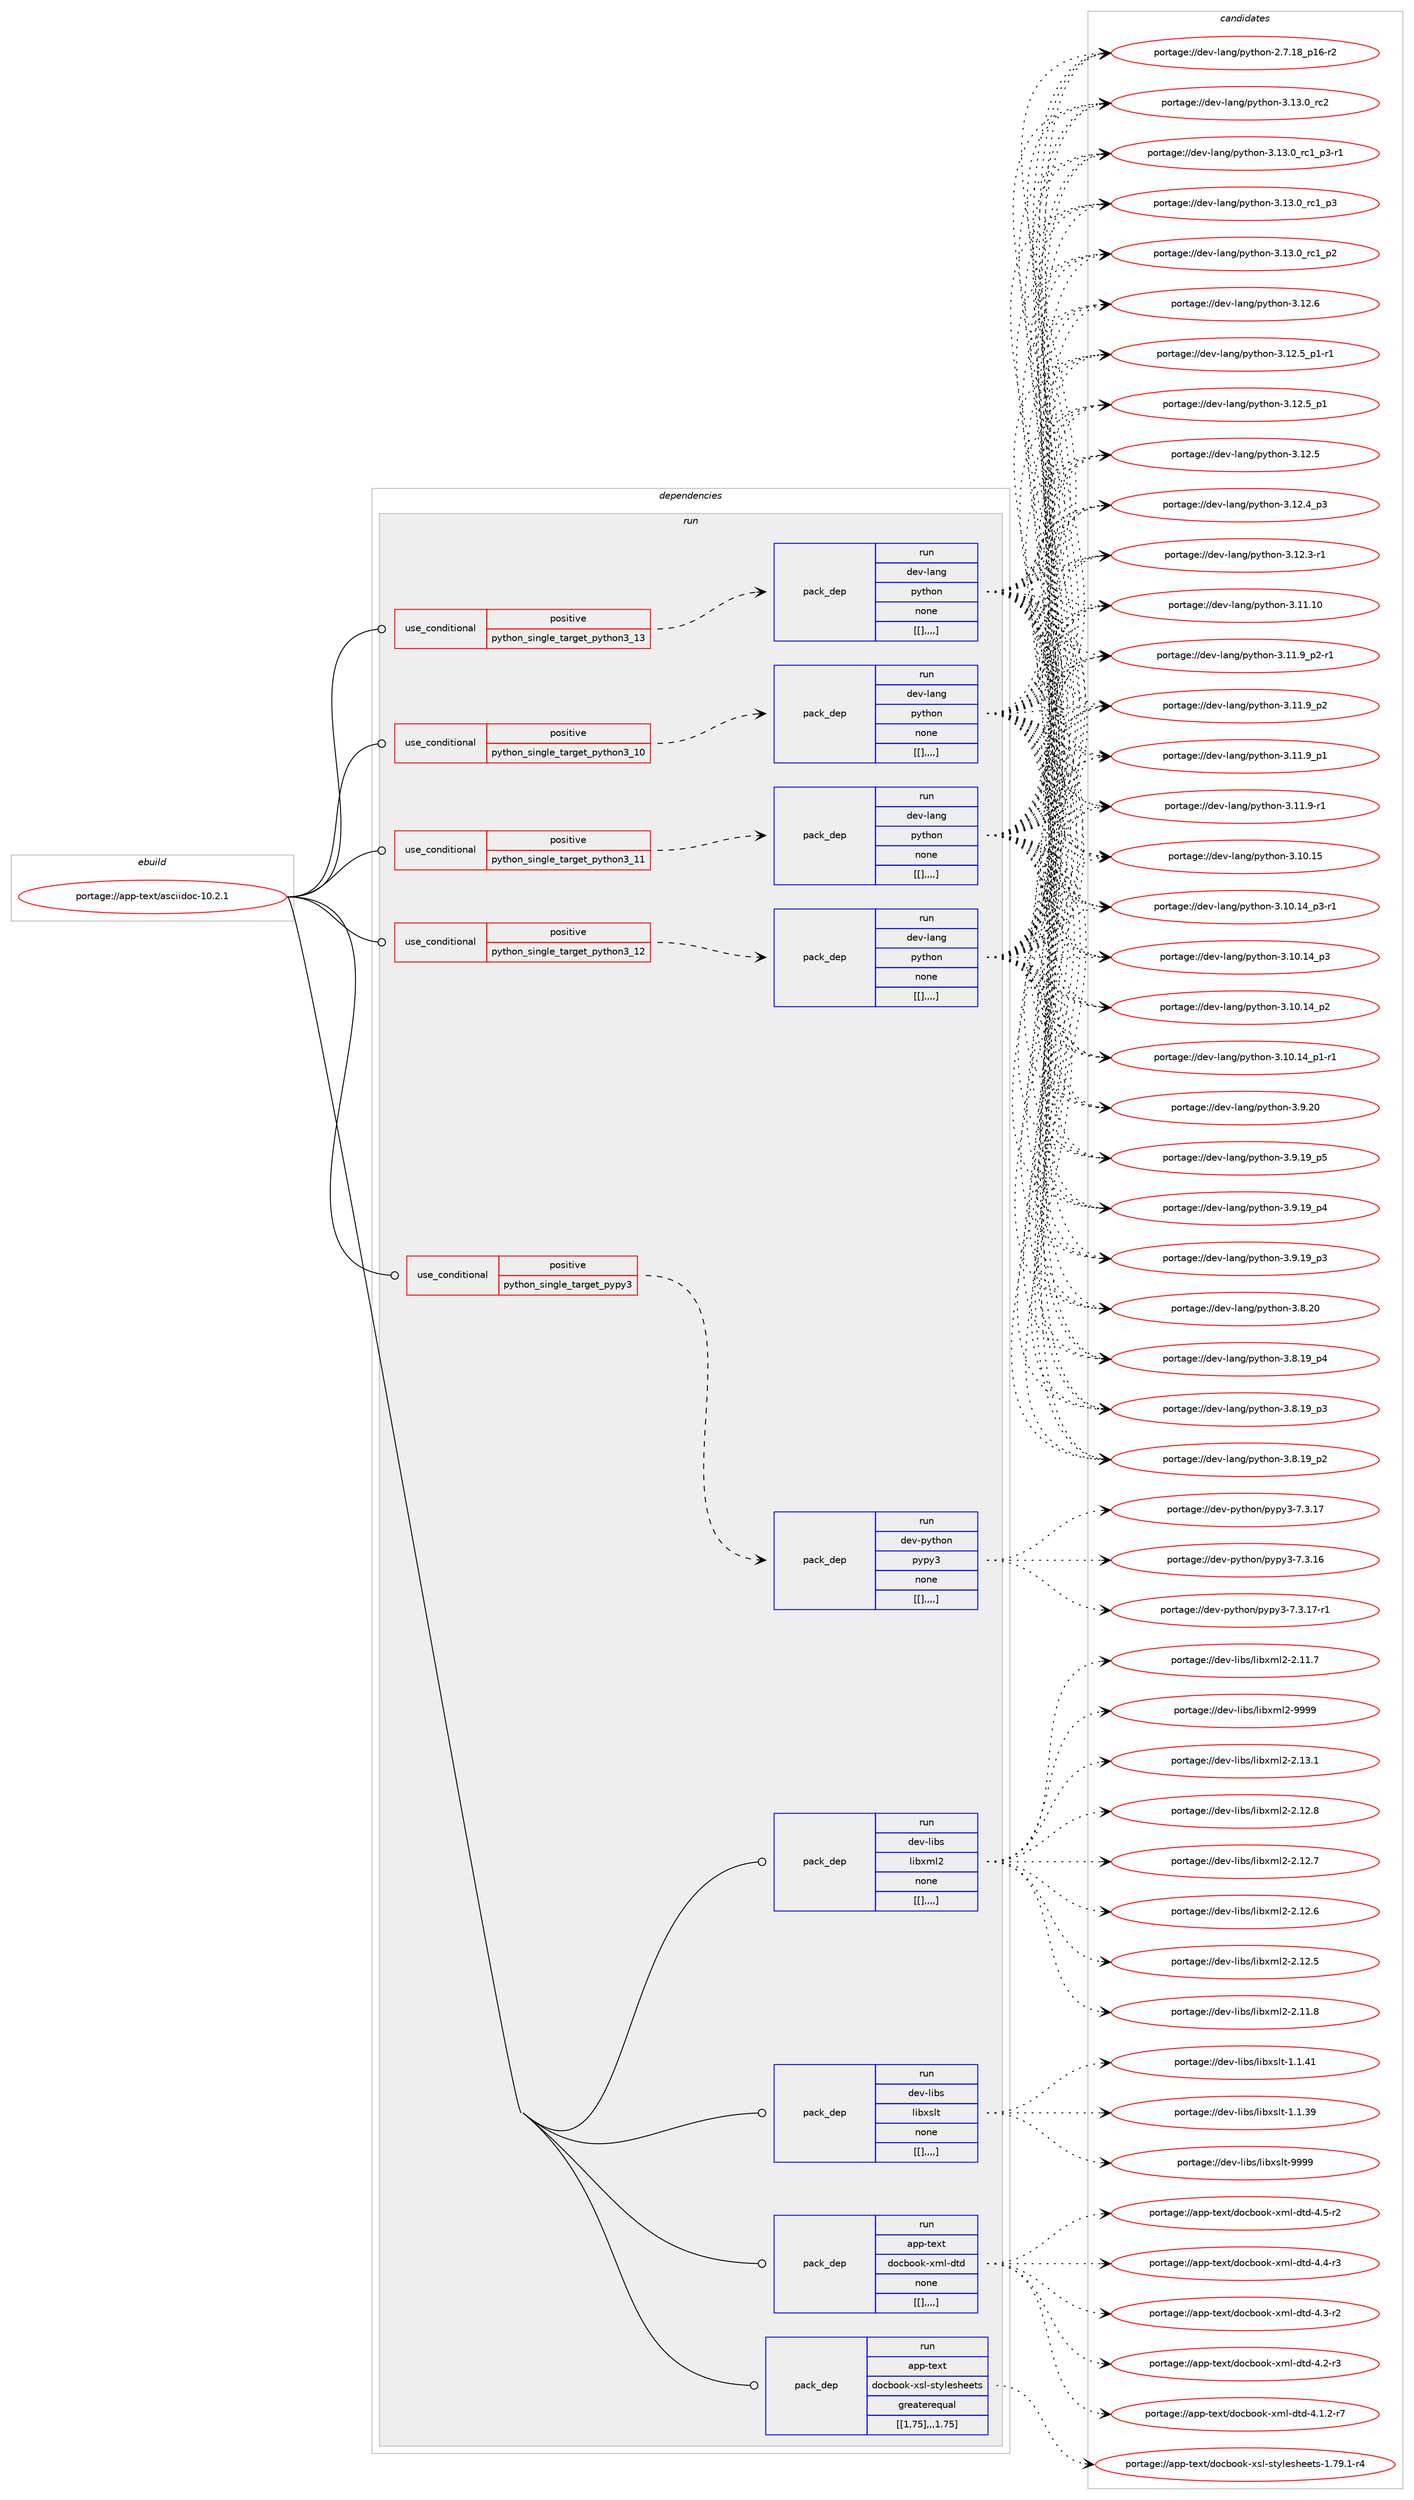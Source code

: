 digraph prolog {

# *************
# Graph options
# *************

newrank=true;
concentrate=true;
compound=true;
graph [rankdir=LR,fontname=Helvetica,fontsize=10,ranksep=1.5];#, ranksep=2.5, nodesep=0.2];
edge  [arrowhead=vee];
node  [fontname=Helvetica,fontsize=10];

# **********
# The ebuild
# **********

subgraph cluster_leftcol {
color=gray;
label=<<i>ebuild</i>>;
id [label="portage://app-text/asciidoc-10.2.1", color=red, width=4, href="../app-text/asciidoc-10.2.1.svg"];
}

# ****************
# The dependencies
# ****************

subgraph cluster_midcol {
color=gray;
label=<<i>dependencies</i>>;
subgraph cluster_compile {
fillcolor="#eeeeee";
style=filled;
label=<<i>compile</i>>;
}
subgraph cluster_compileandrun {
fillcolor="#eeeeee";
style=filled;
label=<<i>compile and run</i>>;
}
subgraph cluster_run {
fillcolor="#eeeeee";
style=filled;
label=<<i>run</i>>;
subgraph cond14728 {
dependency53007 [label=<<TABLE BORDER="0" CELLBORDER="1" CELLSPACING="0" CELLPADDING="4"><TR><TD ROWSPAN="3" CELLPADDING="10">use_conditional</TD></TR><TR><TD>positive</TD></TR><TR><TD>python_single_target_pypy3</TD></TR></TABLE>>, shape=none, color=red];
subgraph pack37796 {
dependency53008 [label=<<TABLE BORDER="0" CELLBORDER="1" CELLSPACING="0" CELLPADDING="4" WIDTH="220"><TR><TD ROWSPAN="6" CELLPADDING="30">pack_dep</TD></TR><TR><TD WIDTH="110">run</TD></TR><TR><TD>dev-python</TD></TR><TR><TD>pypy3</TD></TR><TR><TD>none</TD></TR><TR><TD>[[],,,,]</TD></TR></TABLE>>, shape=none, color=blue];
}
dependency53007:e -> dependency53008:w [weight=20,style="dashed",arrowhead="vee"];
}
id:e -> dependency53007:w [weight=20,style="solid",arrowhead="odot"];
subgraph cond14729 {
dependency53009 [label=<<TABLE BORDER="0" CELLBORDER="1" CELLSPACING="0" CELLPADDING="4"><TR><TD ROWSPAN="3" CELLPADDING="10">use_conditional</TD></TR><TR><TD>positive</TD></TR><TR><TD>python_single_target_python3_10</TD></TR></TABLE>>, shape=none, color=red];
subgraph pack37797 {
dependency53010 [label=<<TABLE BORDER="0" CELLBORDER="1" CELLSPACING="0" CELLPADDING="4" WIDTH="220"><TR><TD ROWSPAN="6" CELLPADDING="30">pack_dep</TD></TR><TR><TD WIDTH="110">run</TD></TR><TR><TD>dev-lang</TD></TR><TR><TD>python</TD></TR><TR><TD>none</TD></TR><TR><TD>[[],,,,]</TD></TR></TABLE>>, shape=none, color=blue];
}
dependency53009:e -> dependency53010:w [weight=20,style="dashed",arrowhead="vee"];
}
id:e -> dependency53009:w [weight=20,style="solid",arrowhead="odot"];
subgraph cond14730 {
dependency53011 [label=<<TABLE BORDER="0" CELLBORDER="1" CELLSPACING="0" CELLPADDING="4"><TR><TD ROWSPAN="3" CELLPADDING="10">use_conditional</TD></TR><TR><TD>positive</TD></TR><TR><TD>python_single_target_python3_11</TD></TR></TABLE>>, shape=none, color=red];
subgraph pack37798 {
dependency53012 [label=<<TABLE BORDER="0" CELLBORDER="1" CELLSPACING="0" CELLPADDING="4" WIDTH="220"><TR><TD ROWSPAN="6" CELLPADDING="30">pack_dep</TD></TR><TR><TD WIDTH="110">run</TD></TR><TR><TD>dev-lang</TD></TR><TR><TD>python</TD></TR><TR><TD>none</TD></TR><TR><TD>[[],,,,]</TD></TR></TABLE>>, shape=none, color=blue];
}
dependency53011:e -> dependency53012:w [weight=20,style="dashed",arrowhead="vee"];
}
id:e -> dependency53011:w [weight=20,style="solid",arrowhead="odot"];
subgraph cond14731 {
dependency53013 [label=<<TABLE BORDER="0" CELLBORDER="1" CELLSPACING="0" CELLPADDING="4"><TR><TD ROWSPAN="3" CELLPADDING="10">use_conditional</TD></TR><TR><TD>positive</TD></TR><TR><TD>python_single_target_python3_12</TD></TR></TABLE>>, shape=none, color=red];
subgraph pack37799 {
dependency53014 [label=<<TABLE BORDER="0" CELLBORDER="1" CELLSPACING="0" CELLPADDING="4" WIDTH="220"><TR><TD ROWSPAN="6" CELLPADDING="30">pack_dep</TD></TR><TR><TD WIDTH="110">run</TD></TR><TR><TD>dev-lang</TD></TR><TR><TD>python</TD></TR><TR><TD>none</TD></TR><TR><TD>[[],,,,]</TD></TR></TABLE>>, shape=none, color=blue];
}
dependency53013:e -> dependency53014:w [weight=20,style="dashed",arrowhead="vee"];
}
id:e -> dependency53013:w [weight=20,style="solid",arrowhead="odot"];
subgraph cond14732 {
dependency53015 [label=<<TABLE BORDER="0" CELLBORDER="1" CELLSPACING="0" CELLPADDING="4"><TR><TD ROWSPAN="3" CELLPADDING="10">use_conditional</TD></TR><TR><TD>positive</TD></TR><TR><TD>python_single_target_python3_13</TD></TR></TABLE>>, shape=none, color=red];
subgraph pack37800 {
dependency53016 [label=<<TABLE BORDER="0" CELLBORDER="1" CELLSPACING="0" CELLPADDING="4" WIDTH="220"><TR><TD ROWSPAN="6" CELLPADDING="30">pack_dep</TD></TR><TR><TD WIDTH="110">run</TD></TR><TR><TD>dev-lang</TD></TR><TR><TD>python</TD></TR><TR><TD>none</TD></TR><TR><TD>[[],,,,]</TD></TR></TABLE>>, shape=none, color=blue];
}
dependency53015:e -> dependency53016:w [weight=20,style="dashed",arrowhead="vee"];
}
id:e -> dependency53015:w [weight=20,style="solid",arrowhead="odot"];
subgraph pack37801 {
dependency53017 [label=<<TABLE BORDER="0" CELLBORDER="1" CELLSPACING="0" CELLPADDING="4" WIDTH="220"><TR><TD ROWSPAN="6" CELLPADDING="30">pack_dep</TD></TR><TR><TD WIDTH="110">run</TD></TR><TR><TD>app-text</TD></TR><TR><TD>docbook-xml-dtd</TD></TR><TR><TD>none</TD></TR><TR><TD>[[],,,,]</TD></TR></TABLE>>, shape=none, color=blue];
}
id:e -> dependency53017:w [weight=20,style="solid",arrowhead="odot"];
subgraph pack37802 {
dependency53018 [label=<<TABLE BORDER="0" CELLBORDER="1" CELLSPACING="0" CELLPADDING="4" WIDTH="220"><TR><TD ROWSPAN="6" CELLPADDING="30">pack_dep</TD></TR><TR><TD WIDTH="110">run</TD></TR><TR><TD>app-text</TD></TR><TR><TD>docbook-xsl-stylesheets</TD></TR><TR><TD>greaterequal</TD></TR><TR><TD>[[1,75],,,1.75]</TD></TR></TABLE>>, shape=none, color=blue];
}
id:e -> dependency53018:w [weight=20,style="solid",arrowhead="odot"];
subgraph pack37803 {
dependency53019 [label=<<TABLE BORDER="0" CELLBORDER="1" CELLSPACING="0" CELLPADDING="4" WIDTH="220"><TR><TD ROWSPAN="6" CELLPADDING="30">pack_dep</TD></TR><TR><TD WIDTH="110">run</TD></TR><TR><TD>dev-libs</TD></TR><TR><TD>libxml2</TD></TR><TR><TD>none</TD></TR><TR><TD>[[],,,,]</TD></TR></TABLE>>, shape=none, color=blue];
}
id:e -> dependency53019:w [weight=20,style="solid",arrowhead="odot"];
subgraph pack37804 {
dependency53020 [label=<<TABLE BORDER="0" CELLBORDER="1" CELLSPACING="0" CELLPADDING="4" WIDTH="220"><TR><TD ROWSPAN="6" CELLPADDING="30">pack_dep</TD></TR><TR><TD WIDTH="110">run</TD></TR><TR><TD>dev-libs</TD></TR><TR><TD>libxslt</TD></TR><TR><TD>none</TD></TR><TR><TD>[[],,,,]</TD></TR></TABLE>>, shape=none, color=blue];
}
id:e -> dependency53020:w [weight=20,style="solid",arrowhead="odot"];
}
}

# **************
# The candidates
# **************

subgraph cluster_choices {
rank=same;
color=gray;
label=<<i>candidates</i>>;

subgraph choice37796 {
color=black;
nodesep=1;
choice100101118451121211161041111104711212111212151455546514649554511449 [label="portage://dev-python/pypy3-7.3.17-r1", color=red, width=4,href="../dev-python/pypy3-7.3.17-r1.svg"];
choice10010111845112121116104111110471121211121215145554651464955 [label="portage://dev-python/pypy3-7.3.17", color=red, width=4,href="../dev-python/pypy3-7.3.17.svg"];
choice10010111845112121116104111110471121211121215145554651464954 [label="portage://dev-python/pypy3-7.3.16", color=red, width=4,href="../dev-python/pypy3-7.3.16.svg"];
dependency53008:e -> choice100101118451121211161041111104711212111212151455546514649554511449:w [style=dotted,weight="100"];
dependency53008:e -> choice10010111845112121116104111110471121211121215145554651464955:w [style=dotted,weight="100"];
dependency53008:e -> choice10010111845112121116104111110471121211121215145554651464954:w [style=dotted,weight="100"];
}
subgraph choice37797 {
color=black;
nodesep=1;
choice10010111845108971101034711212111610411111045514649514648951149950 [label="portage://dev-lang/python-3.13.0_rc2", color=red, width=4,href="../dev-lang/python-3.13.0_rc2.svg"];
choice1001011184510897110103471121211161041111104551464951464895114994995112514511449 [label="portage://dev-lang/python-3.13.0_rc1_p3-r1", color=red, width=4,href="../dev-lang/python-3.13.0_rc1_p3-r1.svg"];
choice100101118451089711010347112121116104111110455146495146489511499499511251 [label="portage://dev-lang/python-3.13.0_rc1_p3", color=red, width=4,href="../dev-lang/python-3.13.0_rc1_p3.svg"];
choice100101118451089711010347112121116104111110455146495146489511499499511250 [label="portage://dev-lang/python-3.13.0_rc1_p2", color=red, width=4,href="../dev-lang/python-3.13.0_rc1_p2.svg"];
choice10010111845108971101034711212111610411111045514649504654 [label="portage://dev-lang/python-3.12.6", color=red, width=4,href="../dev-lang/python-3.12.6.svg"];
choice1001011184510897110103471121211161041111104551464950465395112494511449 [label="portage://dev-lang/python-3.12.5_p1-r1", color=red, width=4,href="../dev-lang/python-3.12.5_p1-r1.svg"];
choice100101118451089711010347112121116104111110455146495046539511249 [label="portage://dev-lang/python-3.12.5_p1", color=red, width=4,href="../dev-lang/python-3.12.5_p1.svg"];
choice10010111845108971101034711212111610411111045514649504653 [label="portage://dev-lang/python-3.12.5", color=red, width=4,href="../dev-lang/python-3.12.5.svg"];
choice100101118451089711010347112121116104111110455146495046529511251 [label="portage://dev-lang/python-3.12.4_p3", color=red, width=4,href="../dev-lang/python-3.12.4_p3.svg"];
choice100101118451089711010347112121116104111110455146495046514511449 [label="portage://dev-lang/python-3.12.3-r1", color=red, width=4,href="../dev-lang/python-3.12.3-r1.svg"];
choice1001011184510897110103471121211161041111104551464949464948 [label="portage://dev-lang/python-3.11.10", color=red, width=4,href="../dev-lang/python-3.11.10.svg"];
choice1001011184510897110103471121211161041111104551464949465795112504511449 [label="portage://dev-lang/python-3.11.9_p2-r1", color=red, width=4,href="../dev-lang/python-3.11.9_p2-r1.svg"];
choice100101118451089711010347112121116104111110455146494946579511250 [label="portage://dev-lang/python-3.11.9_p2", color=red, width=4,href="../dev-lang/python-3.11.9_p2.svg"];
choice100101118451089711010347112121116104111110455146494946579511249 [label="portage://dev-lang/python-3.11.9_p1", color=red, width=4,href="../dev-lang/python-3.11.9_p1.svg"];
choice100101118451089711010347112121116104111110455146494946574511449 [label="portage://dev-lang/python-3.11.9-r1", color=red, width=4,href="../dev-lang/python-3.11.9-r1.svg"];
choice1001011184510897110103471121211161041111104551464948464953 [label="portage://dev-lang/python-3.10.15", color=red, width=4,href="../dev-lang/python-3.10.15.svg"];
choice100101118451089711010347112121116104111110455146494846495295112514511449 [label="portage://dev-lang/python-3.10.14_p3-r1", color=red, width=4,href="../dev-lang/python-3.10.14_p3-r1.svg"];
choice10010111845108971101034711212111610411111045514649484649529511251 [label="portage://dev-lang/python-3.10.14_p3", color=red, width=4,href="../dev-lang/python-3.10.14_p3.svg"];
choice10010111845108971101034711212111610411111045514649484649529511250 [label="portage://dev-lang/python-3.10.14_p2", color=red, width=4,href="../dev-lang/python-3.10.14_p2.svg"];
choice100101118451089711010347112121116104111110455146494846495295112494511449 [label="portage://dev-lang/python-3.10.14_p1-r1", color=red, width=4,href="../dev-lang/python-3.10.14_p1-r1.svg"];
choice10010111845108971101034711212111610411111045514657465048 [label="portage://dev-lang/python-3.9.20", color=red, width=4,href="../dev-lang/python-3.9.20.svg"];
choice100101118451089711010347112121116104111110455146574649579511253 [label="portage://dev-lang/python-3.9.19_p5", color=red, width=4,href="../dev-lang/python-3.9.19_p5.svg"];
choice100101118451089711010347112121116104111110455146574649579511252 [label="portage://dev-lang/python-3.9.19_p4", color=red, width=4,href="../dev-lang/python-3.9.19_p4.svg"];
choice100101118451089711010347112121116104111110455146574649579511251 [label="portage://dev-lang/python-3.9.19_p3", color=red, width=4,href="../dev-lang/python-3.9.19_p3.svg"];
choice10010111845108971101034711212111610411111045514656465048 [label="portage://dev-lang/python-3.8.20", color=red, width=4,href="../dev-lang/python-3.8.20.svg"];
choice100101118451089711010347112121116104111110455146564649579511252 [label="portage://dev-lang/python-3.8.19_p4", color=red, width=4,href="../dev-lang/python-3.8.19_p4.svg"];
choice100101118451089711010347112121116104111110455146564649579511251 [label="portage://dev-lang/python-3.8.19_p3", color=red, width=4,href="../dev-lang/python-3.8.19_p3.svg"];
choice100101118451089711010347112121116104111110455146564649579511250 [label="portage://dev-lang/python-3.8.19_p2", color=red, width=4,href="../dev-lang/python-3.8.19_p2.svg"];
choice100101118451089711010347112121116104111110455046554649569511249544511450 [label="portage://dev-lang/python-2.7.18_p16-r2", color=red, width=4,href="../dev-lang/python-2.7.18_p16-r2.svg"];
dependency53010:e -> choice10010111845108971101034711212111610411111045514649514648951149950:w [style=dotted,weight="100"];
dependency53010:e -> choice1001011184510897110103471121211161041111104551464951464895114994995112514511449:w [style=dotted,weight="100"];
dependency53010:e -> choice100101118451089711010347112121116104111110455146495146489511499499511251:w [style=dotted,weight="100"];
dependency53010:e -> choice100101118451089711010347112121116104111110455146495146489511499499511250:w [style=dotted,weight="100"];
dependency53010:e -> choice10010111845108971101034711212111610411111045514649504654:w [style=dotted,weight="100"];
dependency53010:e -> choice1001011184510897110103471121211161041111104551464950465395112494511449:w [style=dotted,weight="100"];
dependency53010:e -> choice100101118451089711010347112121116104111110455146495046539511249:w [style=dotted,weight="100"];
dependency53010:e -> choice10010111845108971101034711212111610411111045514649504653:w [style=dotted,weight="100"];
dependency53010:e -> choice100101118451089711010347112121116104111110455146495046529511251:w [style=dotted,weight="100"];
dependency53010:e -> choice100101118451089711010347112121116104111110455146495046514511449:w [style=dotted,weight="100"];
dependency53010:e -> choice1001011184510897110103471121211161041111104551464949464948:w [style=dotted,weight="100"];
dependency53010:e -> choice1001011184510897110103471121211161041111104551464949465795112504511449:w [style=dotted,weight="100"];
dependency53010:e -> choice100101118451089711010347112121116104111110455146494946579511250:w [style=dotted,weight="100"];
dependency53010:e -> choice100101118451089711010347112121116104111110455146494946579511249:w [style=dotted,weight="100"];
dependency53010:e -> choice100101118451089711010347112121116104111110455146494946574511449:w [style=dotted,weight="100"];
dependency53010:e -> choice1001011184510897110103471121211161041111104551464948464953:w [style=dotted,weight="100"];
dependency53010:e -> choice100101118451089711010347112121116104111110455146494846495295112514511449:w [style=dotted,weight="100"];
dependency53010:e -> choice10010111845108971101034711212111610411111045514649484649529511251:w [style=dotted,weight="100"];
dependency53010:e -> choice10010111845108971101034711212111610411111045514649484649529511250:w [style=dotted,weight="100"];
dependency53010:e -> choice100101118451089711010347112121116104111110455146494846495295112494511449:w [style=dotted,weight="100"];
dependency53010:e -> choice10010111845108971101034711212111610411111045514657465048:w [style=dotted,weight="100"];
dependency53010:e -> choice100101118451089711010347112121116104111110455146574649579511253:w [style=dotted,weight="100"];
dependency53010:e -> choice100101118451089711010347112121116104111110455146574649579511252:w [style=dotted,weight="100"];
dependency53010:e -> choice100101118451089711010347112121116104111110455146574649579511251:w [style=dotted,weight="100"];
dependency53010:e -> choice10010111845108971101034711212111610411111045514656465048:w [style=dotted,weight="100"];
dependency53010:e -> choice100101118451089711010347112121116104111110455146564649579511252:w [style=dotted,weight="100"];
dependency53010:e -> choice100101118451089711010347112121116104111110455146564649579511251:w [style=dotted,weight="100"];
dependency53010:e -> choice100101118451089711010347112121116104111110455146564649579511250:w [style=dotted,weight="100"];
dependency53010:e -> choice100101118451089711010347112121116104111110455046554649569511249544511450:w [style=dotted,weight="100"];
}
subgraph choice37798 {
color=black;
nodesep=1;
choice10010111845108971101034711212111610411111045514649514648951149950 [label="portage://dev-lang/python-3.13.0_rc2", color=red, width=4,href="../dev-lang/python-3.13.0_rc2.svg"];
choice1001011184510897110103471121211161041111104551464951464895114994995112514511449 [label="portage://dev-lang/python-3.13.0_rc1_p3-r1", color=red, width=4,href="../dev-lang/python-3.13.0_rc1_p3-r1.svg"];
choice100101118451089711010347112121116104111110455146495146489511499499511251 [label="portage://dev-lang/python-3.13.0_rc1_p3", color=red, width=4,href="../dev-lang/python-3.13.0_rc1_p3.svg"];
choice100101118451089711010347112121116104111110455146495146489511499499511250 [label="portage://dev-lang/python-3.13.0_rc1_p2", color=red, width=4,href="../dev-lang/python-3.13.0_rc1_p2.svg"];
choice10010111845108971101034711212111610411111045514649504654 [label="portage://dev-lang/python-3.12.6", color=red, width=4,href="../dev-lang/python-3.12.6.svg"];
choice1001011184510897110103471121211161041111104551464950465395112494511449 [label="portage://dev-lang/python-3.12.5_p1-r1", color=red, width=4,href="../dev-lang/python-3.12.5_p1-r1.svg"];
choice100101118451089711010347112121116104111110455146495046539511249 [label="portage://dev-lang/python-3.12.5_p1", color=red, width=4,href="../dev-lang/python-3.12.5_p1.svg"];
choice10010111845108971101034711212111610411111045514649504653 [label="portage://dev-lang/python-3.12.5", color=red, width=4,href="../dev-lang/python-3.12.5.svg"];
choice100101118451089711010347112121116104111110455146495046529511251 [label="portage://dev-lang/python-3.12.4_p3", color=red, width=4,href="../dev-lang/python-3.12.4_p3.svg"];
choice100101118451089711010347112121116104111110455146495046514511449 [label="portage://dev-lang/python-3.12.3-r1", color=red, width=4,href="../dev-lang/python-3.12.3-r1.svg"];
choice1001011184510897110103471121211161041111104551464949464948 [label="portage://dev-lang/python-3.11.10", color=red, width=4,href="../dev-lang/python-3.11.10.svg"];
choice1001011184510897110103471121211161041111104551464949465795112504511449 [label="portage://dev-lang/python-3.11.9_p2-r1", color=red, width=4,href="../dev-lang/python-3.11.9_p2-r1.svg"];
choice100101118451089711010347112121116104111110455146494946579511250 [label="portage://dev-lang/python-3.11.9_p2", color=red, width=4,href="../dev-lang/python-3.11.9_p2.svg"];
choice100101118451089711010347112121116104111110455146494946579511249 [label="portage://dev-lang/python-3.11.9_p1", color=red, width=4,href="../dev-lang/python-3.11.9_p1.svg"];
choice100101118451089711010347112121116104111110455146494946574511449 [label="portage://dev-lang/python-3.11.9-r1", color=red, width=4,href="../dev-lang/python-3.11.9-r1.svg"];
choice1001011184510897110103471121211161041111104551464948464953 [label="portage://dev-lang/python-3.10.15", color=red, width=4,href="../dev-lang/python-3.10.15.svg"];
choice100101118451089711010347112121116104111110455146494846495295112514511449 [label="portage://dev-lang/python-3.10.14_p3-r1", color=red, width=4,href="../dev-lang/python-3.10.14_p3-r1.svg"];
choice10010111845108971101034711212111610411111045514649484649529511251 [label="portage://dev-lang/python-3.10.14_p3", color=red, width=4,href="../dev-lang/python-3.10.14_p3.svg"];
choice10010111845108971101034711212111610411111045514649484649529511250 [label="portage://dev-lang/python-3.10.14_p2", color=red, width=4,href="../dev-lang/python-3.10.14_p2.svg"];
choice100101118451089711010347112121116104111110455146494846495295112494511449 [label="portage://dev-lang/python-3.10.14_p1-r1", color=red, width=4,href="../dev-lang/python-3.10.14_p1-r1.svg"];
choice10010111845108971101034711212111610411111045514657465048 [label="portage://dev-lang/python-3.9.20", color=red, width=4,href="../dev-lang/python-3.9.20.svg"];
choice100101118451089711010347112121116104111110455146574649579511253 [label="portage://dev-lang/python-3.9.19_p5", color=red, width=4,href="../dev-lang/python-3.9.19_p5.svg"];
choice100101118451089711010347112121116104111110455146574649579511252 [label="portage://dev-lang/python-3.9.19_p4", color=red, width=4,href="../dev-lang/python-3.9.19_p4.svg"];
choice100101118451089711010347112121116104111110455146574649579511251 [label="portage://dev-lang/python-3.9.19_p3", color=red, width=4,href="../dev-lang/python-3.9.19_p3.svg"];
choice10010111845108971101034711212111610411111045514656465048 [label="portage://dev-lang/python-3.8.20", color=red, width=4,href="../dev-lang/python-3.8.20.svg"];
choice100101118451089711010347112121116104111110455146564649579511252 [label="portage://dev-lang/python-3.8.19_p4", color=red, width=4,href="../dev-lang/python-3.8.19_p4.svg"];
choice100101118451089711010347112121116104111110455146564649579511251 [label="portage://dev-lang/python-3.8.19_p3", color=red, width=4,href="../dev-lang/python-3.8.19_p3.svg"];
choice100101118451089711010347112121116104111110455146564649579511250 [label="portage://dev-lang/python-3.8.19_p2", color=red, width=4,href="../dev-lang/python-3.8.19_p2.svg"];
choice100101118451089711010347112121116104111110455046554649569511249544511450 [label="portage://dev-lang/python-2.7.18_p16-r2", color=red, width=4,href="../dev-lang/python-2.7.18_p16-r2.svg"];
dependency53012:e -> choice10010111845108971101034711212111610411111045514649514648951149950:w [style=dotted,weight="100"];
dependency53012:e -> choice1001011184510897110103471121211161041111104551464951464895114994995112514511449:w [style=dotted,weight="100"];
dependency53012:e -> choice100101118451089711010347112121116104111110455146495146489511499499511251:w [style=dotted,weight="100"];
dependency53012:e -> choice100101118451089711010347112121116104111110455146495146489511499499511250:w [style=dotted,weight="100"];
dependency53012:e -> choice10010111845108971101034711212111610411111045514649504654:w [style=dotted,weight="100"];
dependency53012:e -> choice1001011184510897110103471121211161041111104551464950465395112494511449:w [style=dotted,weight="100"];
dependency53012:e -> choice100101118451089711010347112121116104111110455146495046539511249:w [style=dotted,weight="100"];
dependency53012:e -> choice10010111845108971101034711212111610411111045514649504653:w [style=dotted,weight="100"];
dependency53012:e -> choice100101118451089711010347112121116104111110455146495046529511251:w [style=dotted,weight="100"];
dependency53012:e -> choice100101118451089711010347112121116104111110455146495046514511449:w [style=dotted,weight="100"];
dependency53012:e -> choice1001011184510897110103471121211161041111104551464949464948:w [style=dotted,weight="100"];
dependency53012:e -> choice1001011184510897110103471121211161041111104551464949465795112504511449:w [style=dotted,weight="100"];
dependency53012:e -> choice100101118451089711010347112121116104111110455146494946579511250:w [style=dotted,weight="100"];
dependency53012:e -> choice100101118451089711010347112121116104111110455146494946579511249:w [style=dotted,weight="100"];
dependency53012:e -> choice100101118451089711010347112121116104111110455146494946574511449:w [style=dotted,weight="100"];
dependency53012:e -> choice1001011184510897110103471121211161041111104551464948464953:w [style=dotted,weight="100"];
dependency53012:e -> choice100101118451089711010347112121116104111110455146494846495295112514511449:w [style=dotted,weight="100"];
dependency53012:e -> choice10010111845108971101034711212111610411111045514649484649529511251:w [style=dotted,weight="100"];
dependency53012:e -> choice10010111845108971101034711212111610411111045514649484649529511250:w [style=dotted,weight="100"];
dependency53012:e -> choice100101118451089711010347112121116104111110455146494846495295112494511449:w [style=dotted,weight="100"];
dependency53012:e -> choice10010111845108971101034711212111610411111045514657465048:w [style=dotted,weight="100"];
dependency53012:e -> choice100101118451089711010347112121116104111110455146574649579511253:w [style=dotted,weight="100"];
dependency53012:e -> choice100101118451089711010347112121116104111110455146574649579511252:w [style=dotted,weight="100"];
dependency53012:e -> choice100101118451089711010347112121116104111110455146574649579511251:w [style=dotted,weight="100"];
dependency53012:e -> choice10010111845108971101034711212111610411111045514656465048:w [style=dotted,weight="100"];
dependency53012:e -> choice100101118451089711010347112121116104111110455146564649579511252:w [style=dotted,weight="100"];
dependency53012:e -> choice100101118451089711010347112121116104111110455146564649579511251:w [style=dotted,weight="100"];
dependency53012:e -> choice100101118451089711010347112121116104111110455146564649579511250:w [style=dotted,weight="100"];
dependency53012:e -> choice100101118451089711010347112121116104111110455046554649569511249544511450:w [style=dotted,weight="100"];
}
subgraph choice37799 {
color=black;
nodesep=1;
choice10010111845108971101034711212111610411111045514649514648951149950 [label="portage://dev-lang/python-3.13.0_rc2", color=red, width=4,href="../dev-lang/python-3.13.0_rc2.svg"];
choice1001011184510897110103471121211161041111104551464951464895114994995112514511449 [label="portage://dev-lang/python-3.13.0_rc1_p3-r1", color=red, width=4,href="../dev-lang/python-3.13.0_rc1_p3-r1.svg"];
choice100101118451089711010347112121116104111110455146495146489511499499511251 [label="portage://dev-lang/python-3.13.0_rc1_p3", color=red, width=4,href="../dev-lang/python-3.13.0_rc1_p3.svg"];
choice100101118451089711010347112121116104111110455146495146489511499499511250 [label="portage://dev-lang/python-3.13.0_rc1_p2", color=red, width=4,href="../dev-lang/python-3.13.0_rc1_p2.svg"];
choice10010111845108971101034711212111610411111045514649504654 [label="portage://dev-lang/python-3.12.6", color=red, width=4,href="../dev-lang/python-3.12.6.svg"];
choice1001011184510897110103471121211161041111104551464950465395112494511449 [label="portage://dev-lang/python-3.12.5_p1-r1", color=red, width=4,href="../dev-lang/python-3.12.5_p1-r1.svg"];
choice100101118451089711010347112121116104111110455146495046539511249 [label="portage://dev-lang/python-3.12.5_p1", color=red, width=4,href="../dev-lang/python-3.12.5_p1.svg"];
choice10010111845108971101034711212111610411111045514649504653 [label="portage://dev-lang/python-3.12.5", color=red, width=4,href="../dev-lang/python-3.12.5.svg"];
choice100101118451089711010347112121116104111110455146495046529511251 [label="portage://dev-lang/python-3.12.4_p3", color=red, width=4,href="../dev-lang/python-3.12.4_p3.svg"];
choice100101118451089711010347112121116104111110455146495046514511449 [label="portage://dev-lang/python-3.12.3-r1", color=red, width=4,href="../dev-lang/python-3.12.3-r1.svg"];
choice1001011184510897110103471121211161041111104551464949464948 [label="portage://dev-lang/python-3.11.10", color=red, width=4,href="../dev-lang/python-3.11.10.svg"];
choice1001011184510897110103471121211161041111104551464949465795112504511449 [label="portage://dev-lang/python-3.11.9_p2-r1", color=red, width=4,href="../dev-lang/python-3.11.9_p2-r1.svg"];
choice100101118451089711010347112121116104111110455146494946579511250 [label="portage://dev-lang/python-3.11.9_p2", color=red, width=4,href="../dev-lang/python-3.11.9_p2.svg"];
choice100101118451089711010347112121116104111110455146494946579511249 [label="portage://dev-lang/python-3.11.9_p1", color=red, width=4,href="../dev-lang/python-3.11.9_p1.svg"];
choice100101118451089711010347112121116104111110455146494946574511449 [label="portage://dev-lang/python-3.11.9-r1", color=red, width=4,href="../dev-lang/python-3.11.9-r1.svg"];
choice1001011184510897110103471121211161041111104551464948464953 [label="portage://dev-lang/python-3.10.15", color=red, width=4,href="../dev-lang/python-3.10.15.svg"];
choice100101118451089711010347112121116104111110455146494846495295112514511449 [label="portage://dev-lang/python-3.10.14_p3-r1", color=red, width=4,href="../dev-lang/python-3.10.14_p3-r1.svg"];
choice10010111845108971101034711212111610411111045514649484649529511251 [label="portage://dev-lang/python-3.10.14_p3", color=red, width=4,href="../dev-lang/python-3.10.14_p3.svg"];
choice10010111845108971101034711212111610411111045514649484649529511250 [label="portage://dev-lang/python-3.10.14_p2", color=red, width=4,href="../dev-lang/python-3.10.14_p2.svg"];
choice100101118451089711010347112121116104111110455146494846495295112494511449 [label="portage://dev-lang/python-3.10.14_p1-r1", color=red, width=4,href="../dev-lang/python-3.10.14_p1-r1.svg"];
choice10010111845108971101034711212111610411111045514657465048 [label="portage://dev-lang/python-3.9.20", color=red, width=4,href="../dev-lang/python-3.9.20.svg"];
choice100101118451089711010347112121116104111110455146574649579511253 [label="portage://dev-lang/python-3.9.19_p5", color=red, width=4,href="../dev-lang/python-3.9.19_p5.svg"];
choice100101118451089711010347112121116104111110455146574649579511252 [label="portage://dev-lang/python-3.9.19_p4", color=red, width=4,href="../dev-lang/python-3.9.19_p4.svg"];
choice100101118451089711010347112121116104111110455146574649579511251 [label="portage://dev-lang/python-3.9.19_p3", color=red, width=4,href="../dev-lang/python-3.9.19_p3.svg"];
choice10010111845108971101034711212111610411111045514656465048 [label="portage://dev-lang/python-3.8.20", color=red, width=4,href="../dev-lang/python-3.8.20.svg"];
choice100101118451089711010347112121116104111110455146564649579511252 [label="portage://dev-lang/python-3.8.19_p4", color=red, width=4,href="../dev-lang/python-3.8.19_p4.svg"];
choice100101118451089711010347112121116104111110455146564649579511251 [label="portage://dev-lang/python-3.8.19_p3", color=red, width=4,href="../dev-lang/python-3.8.19_p3.svg"];
choice100101118451089711010347112121116104111110455146564649579511250 [label="portage://dev-lang/python-3.8.19_p2", color=red, width=4,href="../dev-lang/python-3.8.19_p2.svg"];
choice100101118451089711010347112121116104111110455046554649569511249544511450 [label="portage://dev-lang/python-2.7.18_p16-r2", color=red, width=4,href="../dev-lang/python-2.7.18_p16-r2.svg"];
dependency53014:e -> choice10010111845108971101034711212111610411111045514649514648951149950:w [style=dotted,weight="100"];
dependency53014:e -> choice1001011184510897110103471121211161041111104551464951464895114994995112514511449:w [style=dotted,weight="100"];
dependency53014:e -> choice100101118451089711010347112121116104111110455146495146489511499499511251:w [style=dotted,weight="100"];
dependency53014:e -> choice100101118451089711010347112121116104111110455146495146489511499499511250:w [style=dotted,weight="100"];
dependency53014:e -> choice10010111845108971101034711212111610411111045514649504654:w [style=dotted,weight="100"];
dependency53014:e -> choice1001011184510897110103471121211161041111104551464950465395112494511449:w [style=dotted,weight="100"];
dependency53014:e -> choice100101118451089711010347112121116104111110455146495046539511249:w [style=dotted,weight="100"];
dependency53014:e -> choice10010111845108971101034711212111610411111045514649504653:w [style=dotted,weight="100"];
dependency53014:e -> choice100101118451089711010347112121116104111110455146495046529511251:w [style=dotted,weight="100"];
dependency53014:e -> choice100101118451089711010347112121116104111110455146495046514511449:w [style=dotted,weight="100"];
dependency53014:e -> choice1001011184510897110103471121211161041111104551464949464948:w [style=dotted,weight="100"];
dependency53014:e -> choice1001011184510897110103471121211161041111104551464949465795112504511449:w [style=dotted,weight="100"];
dependency53014:e -> choice100101118451089711010347112121116104111110455146494946579511250:w [style=dotted,weight="100"];
dependency53014:e -> choice100101118451089711010347112121116104111110455146494946579511249:w [style=dotted,weight="100"];
dependency53014:e -> choice100101118451089711010347112121116104111110455146494946574511449:w [style=dotted,weight="100"];
dependency53014:e -> choice1001011184510897110103471121211161041111104551464948464953:w [style=dotted,weight="100"];
dependency53014:e -> choice100101118451089711010347112121116104111110455146494846495295112514511449:w [style=dotted,weight="100"];
dependency53014:e -> choice10010111845108971101034711212111610411111045514649484649529511251:w [style=dotted,weight="100"];
dependency53014:e -> choice10010111845108971101034711212111610411111045514649484649529511250:w [style=dotted,weight="100"];
dependency53014:e -> choice100101118451089711010347112121116104111110455146494846495295112494511449:w [style=dotted,weight="100"];
dependency53014:e -> choice10010111845108971101034711212111610411111045514657465048:w [style=dotted,weight="100"];
dependency53014:e -> choice100101118451089711010347112121116104111110455146574649579511253:w [style=dotted,weight="100"];
dependency53014:e -> choice100101118451089711010347112121116104111110455146574649579511252:w [style=dotted,weight="100"];
dependency53014:e -> choice100101118451089711010347112121116104111110455146574649579511251:w [style=dotted,weight="100"];
dependency53014:e -> choice10010111845108971101034711212111610411111045514656465048:w [style=dotted,weight="100"];
dependency53014:e -> choice100101118451089711010347112121116104111110455146564649579511252:w [style=dotted,weight="100"];
dependency53014:e -> choice100101118451089711010347112121116104111110455146564649579511251:w [style=dotted,weight="100"];
dependency53014:e -> choice100101118451089711010347112121116104111110455146564649579511250:w [style=dotted,weight="100"];
dependency53014:e -> choice100101118451089711010347112121116104111110455046554649569511249544511450:w [style=dotted,weight="100"];
}
subgraph choice37800 {
color=black;
nodesep=1;
choice10010111845108971101034711212111610411111045514649514648951149950 [label="portage://dev-lang/python-3.13.0_rc2", color=red, width=4,href="../dev-lang/python-3.13.0_rc2.svg"];
choice1001011184510897110103471121211161041111104551464951464895114994995112514511449 [label="portage://dev-lang/python-3.13.0_rc1_p3-r1", color=red, width=4,href="../dev-lang/python-3.13.0_rc1_p3-r1.svg"];
choice100101118451089711010347112121116104111110455146495146489511499499511251 [label="portage://dev-lang/python-3.13.0_rc1_p3", color=red, width=4,href="../dev-lang/python-3.13.0_rc1_p3.svg"];
choice100101118451089711010347112121116104111110455146495146489511499499511250 [label="portage://dev-lang/python-3.13.0_rc1_p2", color=red, width=4,href="../dev-lang/python-3.13.0_rc1_p2.svg"];
choice10010111845108971101034711212111610411111045514649504654 [label="portage://dev-lang/python-3.12.6", color=red, width=4,href="../dev-lang/python-3.12.6.svg"];
choice1001011184510897110103471121211161041111104551464950465395112494511449 [label="portage://dev-lang/python-3.12.5_p1-r1", color=red, width=4,href="../dev-lang/python-3.12.5_p1-r1.svg"];
choice100101118451089711010347112121116104111110455146495046539511249 [label="portage://dev-lang/python-3.12.5_p1", color=red, width=4,href="../dev-lang/python-3.12.5_p1.svg"];
choice10010111845108971101034711212111610411111045514649504653 [label="portage://dev-lang/python-3.12.5", color=red, width=4,href="../dev-lang/python-3.12.5.svg"];
choice100101118451089711010347112121116104111110455146495046529511251 [label="portage://dev-lang/python-3.12.4_p3", color=red, width=4,href="../dev-lang/python-3.12.4_p3.svg"];
choice100101118451089711010347112121116104111110455146495046514511449 [label="portage://dev-lang/python-3.12.3-r1", color=red, width=4,href="../dev-lang/python-3.12.3-r1.svg"];
choice1001011184510897110103471121211161041111104551464949464948 [label="portage://dev-lang/python-3.11.10", color=red, width=4,href="../dev-lang/python-3.11.10.svg"];
choice1001011184510897110103471121211161041111104551464949465795112504511449 [label="portage://dev-lang/python-3.11.9_p2-r1", color=red, width=4,href="../dev-lang/python-3.11.9_p2-r1.svg"];
choice100101118451089711010347112121116104111110455146494946579511250 [label="portage://dev-lang/python-3.11.9_p2", color=red, width=4,href="../dev-lang/python-3.11.9_p2.svg"];
choice100101118451089711010347112121116104111110455146494946579511249 [label="portage://dev-lang/python-3.11.9_p1", color=red, width=4,href="../dev-lang/python-3.11.9_p1.svg"];
choice100101118451089711010347112121116104111110455146494946574511449 [label="portage://dev-lang/python-3.11.9-r1", color=red, width=4,href="../dev-lang/python-3.11.9-r1.svg"];
choice1001011184510897110103471121211161041111104551464948464953 [label="portage://dev-lang/python-3.10.15", color=red, width=4,href="../dev-lang/python-3.10.15.svg"];
choice100101118451089711010347112121116104111110455146494846495295112514511449 [label="portage://dev-lang/python-3.10.14_p3-r1", color=red, width=4,href="../dev-lang/python-3.10.14_p3-r1.svg"];
choice10010111845108971101034711212111610411111045514649484649529511251 [label="portage://dev-lang/python-3.10.14_p3", color=red, width=4,href="../dev-lang/python-3.10.14_p3.svg"];
choice10010111845108971101034711212111610411111045514649484649529511250 [label="portage://dev-lang/python-3.10.14_p2", color=red, width=4,href="../dev-lang/python-3.10.14_p2.svg"];
choice100101118451089711010347112121116104111110455146494846495295112494511449 [label="portage://dev-lang/python-3.10.14_p1-r1", color=red, width=4,href="../dev-lang/python-3.10.14_p1-r1.svg"];
choice10010111845108971101034711212111610411111045514657465048 [label="portage://dev-lang/python-3.9.20", color=red, width=4,href="../dev-lang/python-3.9.20.svg"];
choice100101118451089711010347112121116104111110455146574649579511253 [label="portage://dev-lang/python-3.9.19_p5", color=red, width=4,href="../dev-lang/python-3.9.19_p5.svg"];
choice100101118451089711010347112121116104111110455146574649579511252 [label="portage://dev-lang/python-3.9.19_p4", color=red, width=4,href="../dev-lang/python-3.9.19_p4.svg"];
choice100101118451089711010347112121116104111110455146574649579511251 [label="portage://dev-lang/python-3.9.19_p3", color=red, width=4,href="../dev-lang/python-3.9.19_p3.svg"];
choice10010111845108971101034711212111610411111045514656465048 [label="portage://dev-lang/python-3.8.20", color=red, width=4,href="../dev-lang/python-3.8.20.svg"];
choice100101118451089711010347112121116104111110455146564649579511252 [label="portage://dev-lang/python-3.8.19_p4", color=red, width=4,href="../dev-lang/python-3.8.19_p4.svg"];
choice100101118451089711010347112121116104111110455146564649579511251 [label="portage://dev-lang/python-3.8.19_p3", color=red, width=4,href="../dev-lang/python-3.8.19_p3.svg"];
choice100101118451089711010347112121116104111110455146564649579511250 [label="portage://dev-lang/python-3.8.19_p2", color=red, width=4,href="../dev-lang/python-3.8.19_p2.svg"];
choice100101118451089711010347112121116104111110455046554649569511249544511450 [label="portage://dev-lang/python-2.7.18_p16-r2", color=red, width=4,href="../dev-lang/python-2.7.18_p16-r2.svg"];
dependency53016:e -> choice10010111845108971101034711212111610411111045514649514648951149950:w [style=dotted,weight="100"];
dependency53016:e -> choice1001011184510897110103471121211161041111104551464951464895114994995112514511449:w [style=dotted,weight="100"];
dependency53016:e -> choice100101118451089711010347112121116104111110455146495146489511499499511251:w [style=dotted,weight="100"];
dependency53016:e -> choice100101118451089711010347112121116104111110455146495146489511499499511250:w [style=dotted,weight="100"];
dependency53016:e -> choice10010111845108971101034711212111610411111045514649504654:w [style=dotted,weight="100"];
dependency53016:e -> choice1001011184510897110103471121211161041111104551464950465395112494511449:w [style=dotted,weight="100"];
dependency53016:e -> choice100101118451089711010347112121116104111110455146495046539511249:w [style=dotted,weight="100"];
dependency53016:e -> choice10010111845108971101034711212111610411111045514649504653:w [style=dotted,weight="100"];
dependency53016:e -> choice100101118451089711010347112121116104111110455146495046529511251:w [style=dotted,weight="100"];
dependency53016:e -> choice100101118451089711010347112121116104111110455146495046514511449:w [style=dotted,weight="100"];
dependency53016:e -> choice1001011184510897110103471121211161041111104551464949464948:w [style=dotted,weight="100"];
dependency53016:e -> choice1001011184510897110103471121211161041111104551464949465795112504511449:w [style=dotted,weight="100"];
dependency53016:e -> choice100101118451089711010347112121116104111110455146494946579511250:w [style=dotted,weight="100"];
dependency53016:e -> choice100101118451089711010347112121116104111110455146494946579511249:w [style=dotted,weight="100"];
dependency53016:e -> choice100101118451089711010347112121116104111110455146494946574511449:w [style=dotted,weight="100"];
dependency53016:e -> choice1001011184510897110103471121211161041111104551464948464953:w [style=dotted,weight="100"];
dependency53016:e -> choice100101118451089711010347112121116104111110455146494846495295112514511449:w [style=dotted,weight="100"];
dependency53016:e -> choice10010111845108971101034711212111610411111045514649484649529511251:w [style=dotted,weight="100"];
dependency53016:e -> choice10010111845108971101034711212111610411111045514649484649529511250:w [style=dotted,weight="100"];
dependency53016:e -> choice100101118451089711010347112121116104111110455146494846495295112494511449:w [style=dotted,weight="100"];
dependency53016:e -> choice10010111845108971101034711212111610411111045514657465048:w [style=dotted,weight="100"];
dependency53016:e -> choice100101118451089711010347112121116104111110455146574649579511253:w [style=dotted,weight="100"];
dependency53016:e -> choice100101118451089711010347112121116104111110455146574649579511252:w [style=dotted,weight="100"];
dependency53016:e -> choice100101118451089711010347112121116104111110455146574649579511251:w [style=dotted,weight="100"];
dependency53016:e -> choice10010111845108971101034711212111610411111045514656465048:w [style=dotted,weight="100"];
dependency53016:e -> choice100101118451089711010347112121116104111110455146564649579511252:w [style=dotted,weight="100"];
dependency53016:e -> choice100101118451089711010347112121116104111110455146564649579511251:w [style=dotted,weight="100"];
dependency53016:e -> choice100101118451089711010347112121116104111110455146564649579511250:w [style=dotted,weight="100"];
dependency53016:e -> choice100101118451089711010347112121116104111110455046554649569511249544511450:w [style=dotted,weight="100"];
}
subgraph choice37801 {
color=black;
nodesep=1;
choice97112112451161011201164710011199981111111074512010910845100116100455246534511450 [label="portage://app-text/docbook-xml-dtd-4.5-r2", color=red, width=4,href="../app-text/docbook-xml-dtd-4.5-r2.svg"];
choice97112112451161011201164710011199981111111074512010910845100116100455246524511451 [label="portage://app-text/docbook-xml-dtd-4.4-r3", color=red, width=4,href="../app-text/docbook-xml-dtd-4.4-r3.svg"];
choice97112112451161011201164710011199981111111074512010910845100116100455246514511450 [label="portage://app-text/docbook-xml-dtd-4.3-r2", color=red, width=4,href="../app-text/docbook-xml-dtd-4.3-r2.svg"];
choice97112112451161011201164710011199981111111074512010910845100116100455246504511451 [label="portage://app-text/docbook-xml-dtd-4.2-r3", color=red, width=4,href="../app-text/docbook-xml-dtd-4.2-r3.svg"];
choice971121124511610112011647100111999811111110745120109108451001161004552464946504511455 [label="portage://app-text/docbook-xml-dtd-4.1.2-r7", color=red, width=4,href="../app-text/docbook-xml-dtd-4.1.2-r7.svg"];
dependency53017:e -> choice97112112451161011201164710011199981111111074512010910845100116100455246534511450:w [style=dotted,weight="100"];
dependency53017:e -> choice97112112451161011201164710011199981111111074512010910845100116100455246524511451:w [style=dotted,weight="100"];
dependency53017:e -> choice97112112451161011201164710011199981111111074512010910845100116100455246514511450:w [style=dotted,weight="100"];
dependency53017:e -> choice97112112451161011201164710011199981111111074512010910845100116100455246504511451:w [style=dotted,weight="100"];
dependency53017:e -> choice971121124511610112011647100111999811111110745120109108451001161004552464946504511455:w [style=dotted,weight="100"];
}
subgraph choice37802 {
color=black;
nodesep=1;
choice97112112451161011201164710011199981111111074512011510845115116121108101115104101101116115454946555746494511452 [label="portage://app-text/docbook-xsl-stylesheets-1.79.1-r4", color=red, width=4,href="../app-text/docbook-xsl-stylesheets-1.79.1-r4.svg"];
dependency53018:e -> choice97112112451161011201164710011199981111111074512011510845115116121108101115104101101116115454946555746494511452:w [style=dotted,weight="100"];
}
subgraph choice37803 {
color=black;
nodesep=1;
choice10010111845108105981154710810598120109108504557575757 [label="portage://dev-libs/libxml2-9999", color=red, width=4,href="../dev-libs/libxml2-9999.svg"];
choice100101118451081059811547108105981201091085045504649514649 [label="portage://dev-libs/libxml2-2.13.1", color=red, width=4,href="../dev-libs/libxml2-2.13.1.svg"];
choice100101118451081059811547108105981201091085045504649504656 [label="portage://dev-libs/libxml2-2.12.8", color=red, width=4,href="../dev-libs/libxml2-2.12.8.svg"];
choice100101118451081059811547108105981201091085045504649504655 [label="portage://dev-libs/libxml2-2.12.7", color=red, width=4,href="../dev-libs/libxml2-2.12.7.svg"];
choice100101118451081059811547108105981201091085045504649504654 [label="portage://dev-libs/libxml2-2.12.6", color=red, width=4,href="../dev-libs/libxml2-2.12.6.svg"];
choice100101118451081059811547108105981201091085045504649504653 [label="portage://dev-libs/libxml2-2.12.5", color=red, width=4,href="../dev-libs/libxml2-2.12.5.svg"];
choice100101118451081059811547108105981201091085045504649494656 [label="portage://dev-libs/libxml2-2.11.8", color=red, width=4,href="../dev-libs/libxml2-2.11.8.svg"];
choice100101118451081059811547108105981201091085045504649494655 [label="portage://dev-libs/libxml2-2.11.7", color=red, width=4,href="../dev-libs/libxml2-2.11.7.svg"];
dependency53019:e -> choice10010111845108105981154710810598120109108504557575757:w [style=dotted,weight="100"];
dependency53019:e -> choice100101118451081059811547108105981201091085045504649514649:w [style=dotted,weight="100"];
dependency53019:e -> choice100101118451081059811547108105981201091085045504649504656:w [style=dotted,weight="100"];
dependency53019:e -> choice100101118451081059811547108105981201091085045504649504655:w [style=dotted,weight="100"];
dependency53019:e -> choice100101118451081059811547108105981201091085045504649504654:w [style=dotted,weight="100"];
dependency53019:e -> choice100101118451081059811547108105981201091085045504649504653:w [style=dotted,weight="100"];
dependency53019:e -> choice100101118451081059811547108105981201091085045504649494656:w [style=dotted,weight="100"];
dependency53019:e -> choice100101118451081059811547108105981201091085045504649494655:w [style=dotted,weight="100"];
}
subgraph choice37804 {
color=black;
nodesep=1;
choice100101118451081059811547108105981201151081164557575757 [label="portage://dev-libs/libxslt-9999", color=red, width=4,href="../dev-libs/libxslt-9999.svg"];
choice1001011184510810598115471081059812011510811645494649465249 [label="portage://dev-libs/libxslt-1.1.41", color=red, width=4,href="../dev-libs/libxslt-1.1.41.svg"];
choice1001011184510810598115471081059812011510811645494649465157 [label="portage://dev-libs/libxslt-1.1.39", color=red, width=4,href="../dev-libs/libxslt-1.1.39.svg"];
dependency53020:e -> choice100101118451081059811547108105981201151081164557575757:w [style=dotted,weight="100"];
dependency53020:e -> choice1001011184510810598115471081059812011510811645494649465249:w [style=dotted,weight="100"];
dependency53020:e -> choice1001011184510810598115471081059812011510811645494649465157:w [style=dotted,weight="100"];
}
}

}
